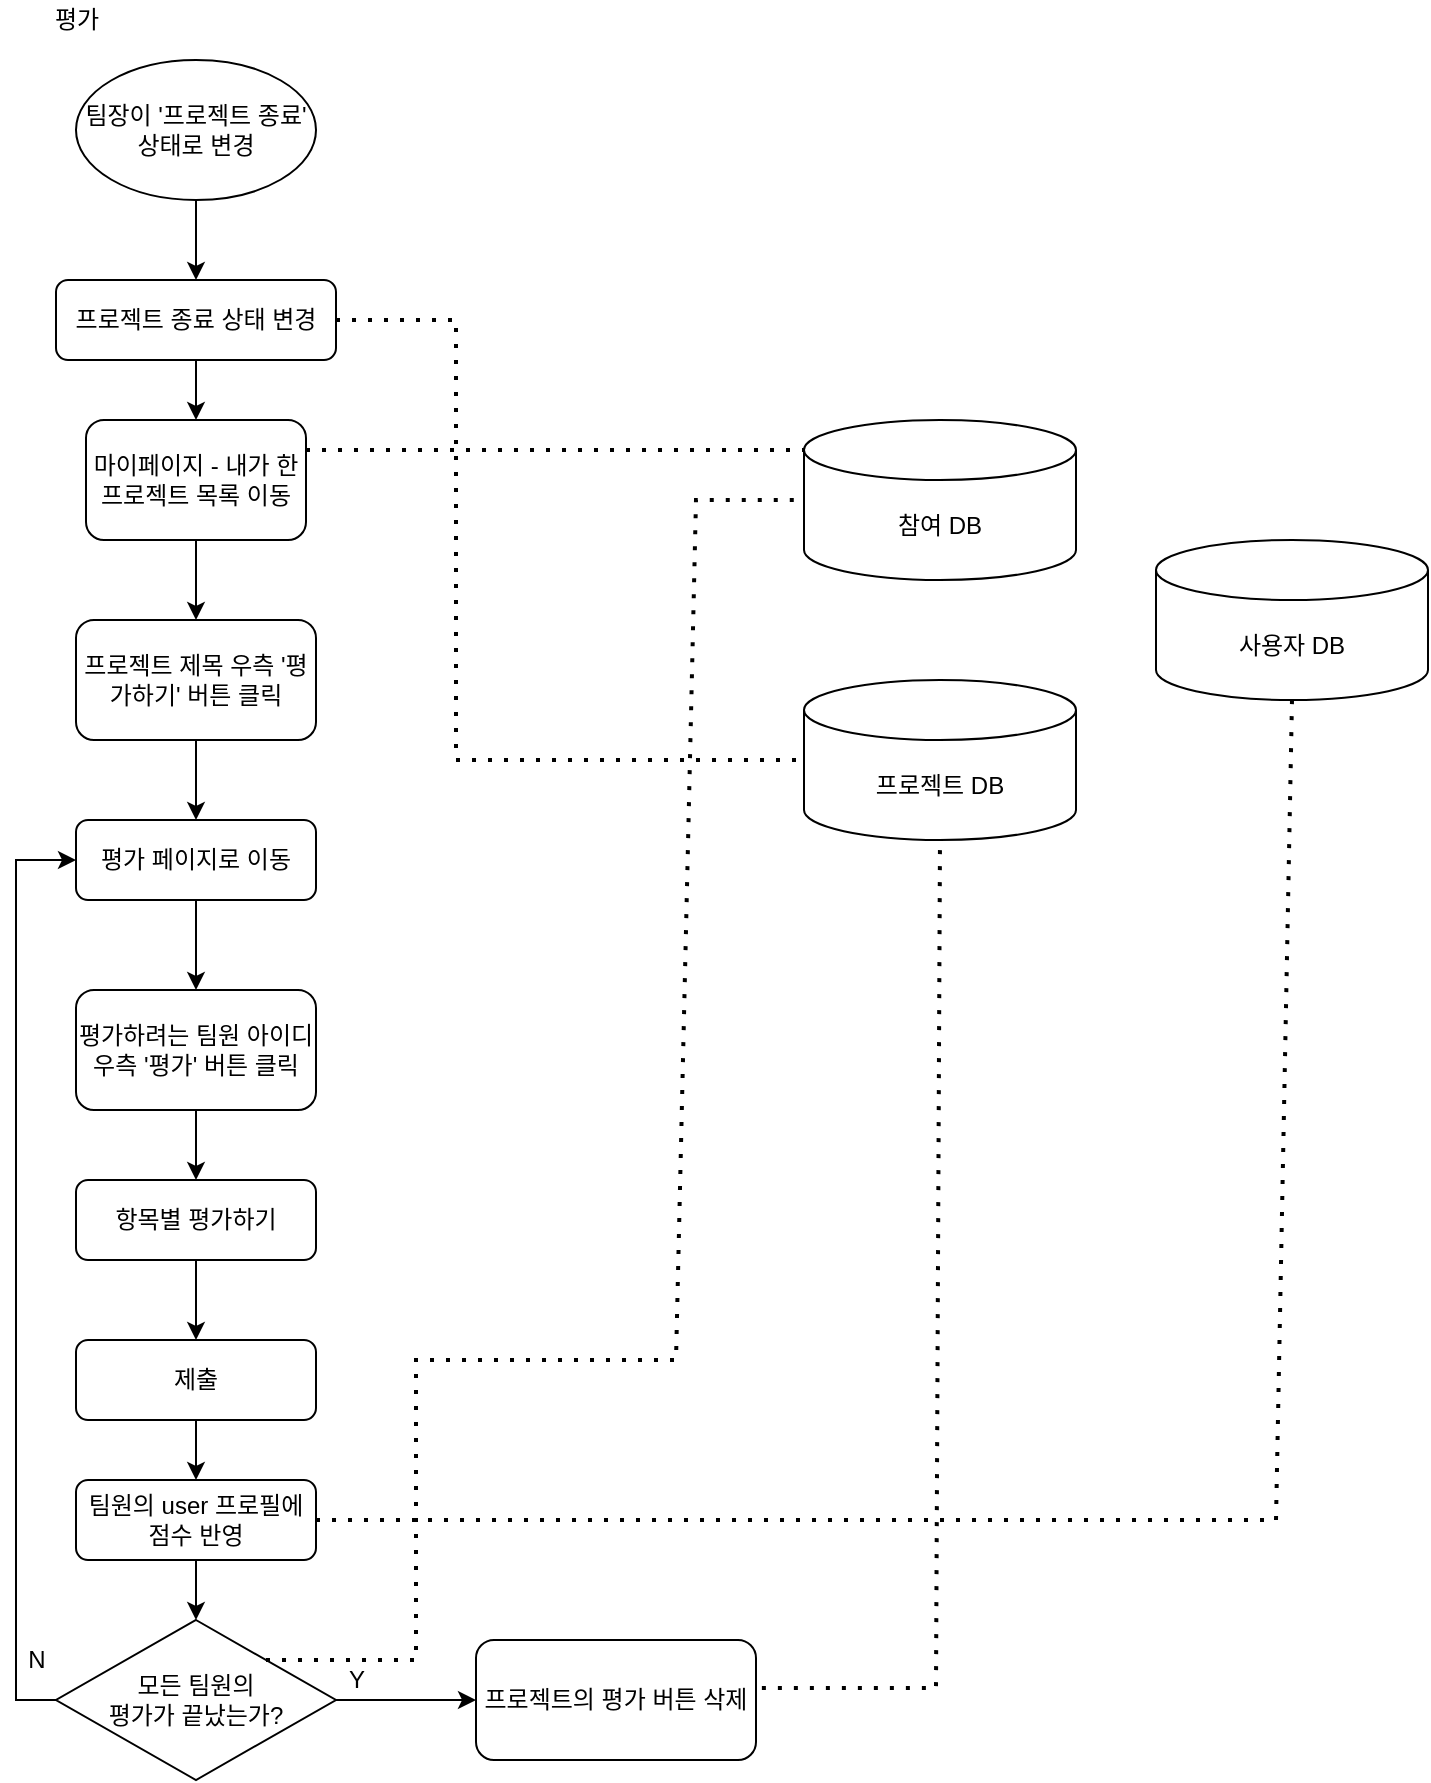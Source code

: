 <mxfile version="17.4.0" type="github">
  <diagram id="Oz-zoJeAY0YVI5TCNw1N" name="Page-1">
    <mxGraphModel dx="1029" dy="492" grid="1" gridSize="10" guides="1" tooltips="1" connect="1" arrows="1" fold="1" page="1" pageScale="1" pageWidth="827" pageHeight="1169" math="0" shadow="0">
      <root>
        <mxCell id="0" />
        <mxCell id="1" parent="0" />
        <mxCell id="jbJmzEyZNLae6nJtdJ13-15" style="edgeStyle=orthogonalEdgeStyle;rounded=0;orthogonalLoop=1;jettySize=auto;html=1;entryX=0.5;entryY=0;entryDx=0;entryDy=0;" parent="1" source="jbJmzEyZNLae6nJtdJ13-1" target="jbJmzEyZNLae6nJtdJ13-2" edge="1">
          <mxGeometry relative="1" as="geometry" />
        </mxCell>
        <mxCell id="jbJmzEyZNLae6nJtdJ13-1" value="팀장이 &#39;프로젝트 종료&#39; 상태로 변경" style="ellipse;whiteSpace=wrap;html=1;" parent="1" vertex="1">
          <mxGeometry x="50" y="60" width="120" height="70" as="geometry" />
        </mxCell>
        <mxCell id="jbJmzEyZNLae6nJtdJ13-16" style="edgeStyle=orthogonalEdgeStyle;rounded=0;orthogonalLoop=1;jettySize=auto;html=1;entryX=0.5;entryY=0;entryDx=0;entryDy=0;" parent="1" source="jbJmzEyZNLae6nJtdJ13-2" target="jbJmzEyZNLae6nJtdJ13-3" edge="1">
          <mxGeometry relative="1" as="geometry" />
        </mxCell>
        <mxCell id="jbJmzEyZNLae6nJtdJ13-2" value="프로젝트 종료 상태 변경" style="rounded=1;whiteSpace=wrap;html=1;" parent="1" vertex="1">
          <mxGeometry x="40" y="170" width="140" height="40" as="geometry" />
        </mxCell>
        <mxCell id="jbJmzEyZNLae6nJtdJ13-17" style="edgeStyle=orthogonalEdgeStyle;rounded=0;orthogonalLoop=1;jettySize=auto;html=1;entryX=0.5;entryY=0;entryDx=0;entryDy=0;" parent="1" source="jbJmzEyZNLae6nJtdJ13-3" target="jbJmzEyZNLae6nJtdJ13-4" edge="1">
          <mxGeometry relative="1" as="geometry" />
        </mxCell>
        <mxCell id="jbJmzEyZNLae6nJtdJ13-3" value="마이페이지 - 내가 한 프로젝트 목록 이동" style="rounded=1;whiteSpace=wrap;html=1;" parent="1" vertex="1">
          <mxGeometry x="55" y="240" width="110" height="60" as="geometry" />
        </mxCell>
        <mxCell id="jbJmzEyZNLae6nJtdJ13-18" style="edgeStyle=orthogonalEdgeStyle;rounded=0;orthogonalLoop=1;jettySize=auto;html=1;entryX=0.5;entryY=0;entryDx=0;entryDy=0;" parent="1" source="jbJmzEyZNLae6nJtdJ13-4" target="jbJmzEyZNLae6nJtdJ13-5" edge="1">
          <mxGeometry relative="1" as="geometry" />
        </mxCell>
        <mxCell id="jbJmzEyZNLae6nJtdJ13-4" value="프로젝트 제목 우측 &#39;평가하기&#39; 버튼 클릭" style="rounded=1;whiteSpace=wrap;html=1;" parent="1" vertex="1">
          <mxGeometry x="50" y="340" width="120" height="60" as="geometry" />
        </mxCell>
        <mxCell id="jbJmzEyZNLae6nJtdJ13-19" style="edgeStyle=orthogonalEdgeStyle;rounded=0;orthogonalLoop=1;jettySize=auto;html=1;entryX=0.5;entryY=0;entryDx=0;entryDy=0;" parent="1" source="jbJmzEyZNLae6nJtdJ13-5" target="jbJmzEyZNLae6nJtdJ13-6" edge="1">
          <mxGeometry relative="1" as="geometry" />
        </mxCell>
        <mxCell id="jbJmzEyZNLae6nJtdJ13-5" value="평가 페이지로 이동" style="rounded=1;whiteSpace=wrap;html=1;" parent="1" vertex="1">
          <mxGeometry x="50" y="440" width="120" height="40" as="geometry" />
        </mxCell>
        <mxCell id="jbJmzEyZNLae6nJtdJ13-21" style="edgeStyle=orthogonalEdgeStyle;rounded=0;orthogonalLoop=1;jettySize=auto;html=1;entryX=0.5;entryY=0;entryDx=0;entryDy=0;" parent="1" source="jbJmzEyZNLae6nJtdJ13-6" target="jbJmzEyZNLae6nJtdJ13-7" edge="1">
          <mxGeometry relative="1" as="geometry" />
        </mxCell>
        <mxCell id="jbJmzEyZNLae6nJtdJ13-6" value="평가하려는 팀원 아이디 우측 &#39;평가&#39; 버튼 클릭" style="rounded=1;whiteSpace=wrap;html=1;" parent="1" vertex="1">
          <mxGeometry x="50" y="525" width="120" height="60" as="geometry" />
        </mxCell>
        <mxCell id="jbJmzEyZNLae6nJtdJ13-22" style="edgeStyle=orthogonalEdgeStyle;rounded=0;orthogonalLoop=1;jettySize=auto;html=1;" parent="1" source="jbJmzEyZNLae6nJtdJ13-7" target="jbJmzEyZNLae6nJtdJ13-8" edge="1">
          <mxGeometry relative="1" as="geometry" />
        </mxCell>
        <mxCell id="jbJmzEyZNLae6nJtdJ13-7" value="항목별 평가하기" style="rounded=1;whiteSpace=wrap;html=1;" parent="1" vertex="1">
          <mxGeometry x="50" y="620" width="120" height="40" as="geometry" />
        </mxCell>
        <mxCell id="jbJmzEyZNLae6nJtdJ13-23" style="edgeStyle=orthogonalEdgeStyle;rounded=0;orthogonalLoop=1;jettySize=auto;html=1;entryX=0.5;entryY=0;entryDx=0;entryDy=0;" parent="1" source="jbJmzEyZNLae6nJtdJ13-8" target="jbJmzEyZNLae6nJtdJ13-12" edge="1">
          <mxGeometry relative="1" as="geometry" />
        </mxCell>
        <mxCell id="jbJmzEyZNLae6nJtdJ13-8" value="제출" style="rounded=1;whiteSpace=wrap;html=1;" parent="1" vertex="1">
          <mxGeometry x="50" y="700" width="120" height="40" as="geometry" />
        </mxCell>
        <mxCell id="jbJmzEyZNLae6nJtdJ13-11" style="edgeStyle=orthogonalEdgeStyle;rounded=0;orthogonalLoop=1;jettySize=auto;html=1;entryX=0;entryY=0.5;entryDx=0;entryDy=0;" parent="1" source="jbJmzEyZNLae6nJtdJ13-9" target="jbJmzEyZNLae6nJtdJ13-5" edge="1">
          <mxGeometry relative="1" as="geometry">
            <Array as="points">
              <mxPoint x="20" y="880" />
              <mxPoint x="20" y="460" />
            </Array>
          </mxGeometry>
        </mxCell>
        <mxCell id="jbJmzEyZNLae6nJtdJ13-14" style="edgeStyle=orthogonalEdgeStyle;rounded=0;orthogonalLoop=1;jettySize=auto;html=1;entryX=0;entryY=0.5;entryDx=0;entryDy=0;" parent="1" source="jbJmzEyZNLae6nJtdJ13-9" target="jbJmzEyZNLae6nJtdJ13-13" edge="1">
          <mxGeometry relative="1" as="geometry" />
        </mxCell>
        <mxCell id="jbJmzEyZNLae6nJtdJ13-9" value="모든 팀원의 &lt;br&gt;평가가 끝났는가?" style="rhombus;whiteSpace=wrap;html=1;" parent="1" vertex="1">
          <mxGeometry x="40" y="840" width="140" height="80" as="geometry" />
        </mxCell>
        <mxCell id="jbJmzEyZNLae6nJtdJ13-24" style="edgeStyle=orthogonalEdgeStyle;rounded=0;orthogonalLoop=1;jettySize=auto;html=1;entryX=0.5;entryY=0;entryDx=0;entryDy=0;" parent="1" source="jbJmzEyZNLae6nJtdJ13-12" target="jbJmzEyZNLae6nJtdJ13-9" edge="1">
          <mxGeometry relative="1" as="geometry" />
        </mxCell>
        <mxCell id="jbJmzEyZNLae6nJtdJ13-12" value="팀원의 user 프로필에 &lt;br&gt;점수 반영" style="rounded=1;whiteSpace=wrap;html=1;" parent="1" vertex="1">
          <mxGeometry x="50" y="770" width="120" height="40" as="geometry" />
        </mxCell>
        <mxCell id="jbJmzEyZNLae6nJtdJ13-13" value="프로젝트의 평가 버튼 삭제" style="rounded=1;whiteSpace=wrap;html=1;" parent="1" vertex="1">
          <mxGeometry x="250" y="850" width="140" height="60" as="geometry" />
        </mxCell>
        <mxCell id="jbJmzEyZNLae6nJtdJ13-25" value="Y" style="text;html=1;align=center;verticalAlign=middle;resizable=0;points=[];autosize=1;strokeColor=none;fillColor=none;" parent="1" vertex="1">
          <mxGeometry x="180" y="860" width="20" height="20" as="geometry" />
        </mxCell>
        <mxCell id="jbJmzEyZNLae6nJtdJ13-26" value="N" style="text;html=1;align=center;verticalAlign=middle;resizable=0;points=[];autosize=1;strokeColor=none;fillColor=none;" parent="1" vertex="1">
          <mxGeometry x="20" y="850" width="20" height="20" as="geometry" />
        </mxCell>
        <mxCell id="jbJmzEyZNLae6nJtdJ13-27" value="참여 DB" style="shape=cylinder3;whiteSpace=wrap;html=1;boundedLbl=1;backgroundOutline=1;size=15;" parent="1" vertex="1">
          <mxGeometry x="414" y="240" width="136" height="80" as="geometry" />
        </mxCell>
        <mxCell id="jbJmzEyZNLae6nJtdJ13-28" value="프로젝트 DB" style="shape=cylinder3;whiteSpace=wrap;html=1;boundedLbl=1;backgroundOutline=1;size=15;" parent="1" vertex="1">
          <mxGeometry x="414" y="370" width="136" height="80" as="geometry" />
        </mxCell>
        <mxCell id="jbJmzEyZNLae6nJtdJ13-29" value="사용자 DB" style="shape=cylinder3;whiteSpace=wrap;html=1;boundedLbl=1;backgroundOutline=1;size=15;" parent="1" vertex="1">
          <mxGeometry x="590" y="300" width="136" height="80" as="geometry" />
        </mxCell>
        <mxCell id="jbJmzEyZNLae6nJtdJ13-30" value="" style="endArrow=none;dashed=1;html=1;dashPattern=1 3;strokeWidth=2;rounded=0;exitX=1;exitY=0.25;exitDx=0;exitDy=0;entryX=0;entryY=0;entryDx=0;entryDy=15;entryPerimeter=0;" parent="1" source="jbJmzEyZNLae6nJtdJ13-3" target="jbJmzEyZNLae6nJtdJ13-27" edge="1">
          <mxGeometry width="50" height="50" relative="1" as="geometry">
            <mxPoint x="220" y="310" as="sourcePoint" />
            <mxPoint x="270" y="260" as="targetPoint" />
          </mxGeometry>
        </mxCell>
        <mxCell id="jbJmzEyZNLae6nJtdJ13-31" value="" style="endArrow=none;dashed=1;html=1;dashPattern=1 3;strokeWidth=2;rounded=0;exitX=1.021;exitY=0.4;exitDx=0;exitDy=0;exitPerimeter=0;entryX=0.5;entryY=1;entryDx=0;entryDy=0;entryPerimeter=0;" parent="1" source="jbJmzEyZNLae6nJtdJ13-13" target="jbJmzEyZNLae6nJtdJ13-28" edge="1">
          <mxGeometry width="50" height="50" relative="1" as="geometry">
            <mxPoint x="450" y="900" as="sourcePoint" />
            <mxPoint x="500" y="850" as="targetPoint" />
            <Array as="points">
              <mxPoint x="480" y="874" />
            </Array>
          </mxGeometry>
        </mxCell>
        <mxCell id="jbJmzEyZNLae6nJtdJ13-32" value="" style="endArrow=none;dashed=1;html=1;dashPattern=1 3;strokeWidth=2;rounded=0;exitX=1;exitY=0.5;exitDx=0;exitDy=0;entryX=0.5;entryY=1;entryDx=0;entryDy=0;entryPerimeter=0;" parent="1" source="jbJmzEyZNLae6nJtdJ13-12" target="jbJmzEyZNLae6nJtdJ13-29" edge="1">
          <mxGeometry width="50" height="50" relative="1" as="geometry">
            <mxPoint x="250" y="710" as="sourcePoint" />
            <mxPoint x="300" y="660" as="targetPoint" />
            <Array as="points">
              <mxPoint x="650" y="790" />
            </Array>
          </mxGeometry>
        </mxCell>
        <mxCell id="jbJmzEyZNLae6nJtdJ13-33" value="" style="endArrow=none;dashed=1;html=1;dashPattern=1 3;strokeWidth=2;rounded=0;exitX=1;exitY=0;exitDx=0;exitDy=0;entryX=0;entryY=0.5;entryDx=0;entryDy=0;entryPerimeter=0;" parent="1" source="jbJmzEyZNLae6nJtdJ13-9" target="jbJmzEyZNLae6nJtdJ13-27" edge="1">
          <mxGeometry width="50" height="50" relative="1" as="geometry">
            <mxPoint x="390" y="500" as="sourcePoint" />
            <mxPoint x="440" y="450" as="targetPoint" />
            <Array as="points">
              <mxPoint x="220" y="860" />
              <mxPoint x="220" y="710" />
              <mxPoint x="350" y="710" />
              <mxPoint x="360" y="280" />
            </Array>
          </mxGeometry>
        </mxCell>
        <mxCell id="jbJmzEyZNLae6nJtdJ13-34" value="" style="endArrow=none;dashed=1;html=1;dashPattern=1 3;strokeWidth=2;rounded=0;exitX=1;exitY=0.5;exitDx=0;exitDy=0;entryX=0;entryY=0.5;entryDx=0;entryDy=0;entryPerimeter=0;" parent="1" source="jbJmzEyZNLae6nJtdJ13-2" target="jbJmzEyZNLae6nJtdJ13-28" edge="1">
          <mxGeometry width="50" height="50" relative="1" as="geometry">
            <mxPoint x="390" y="500" as="sourcePoint" />
            <mxPoint x="440" y="450" as="targetPoint" />
            <Array as="points">
              <mxPoint x="240" y="190" />
              <mxPoint x="240" y="410" />
            </Array>
          </mxGeometry>
        </mxCell>
        <mxCell id="Z8u1uZ676X57QCp4BMcz-1" value="평가" style="text;html=1;align=center;verticalAlign=middle;resizable=0;points=[];autosize=1;strokeColor=none;fillColor=none;" parent="1" vertex="1">
          <mxGeometry x="30" y="30" width="40" height="20" as="geometry" />
        </mxCell>
      </root>
    </mxGraphModel>
  </diagram>
</mxfile>
